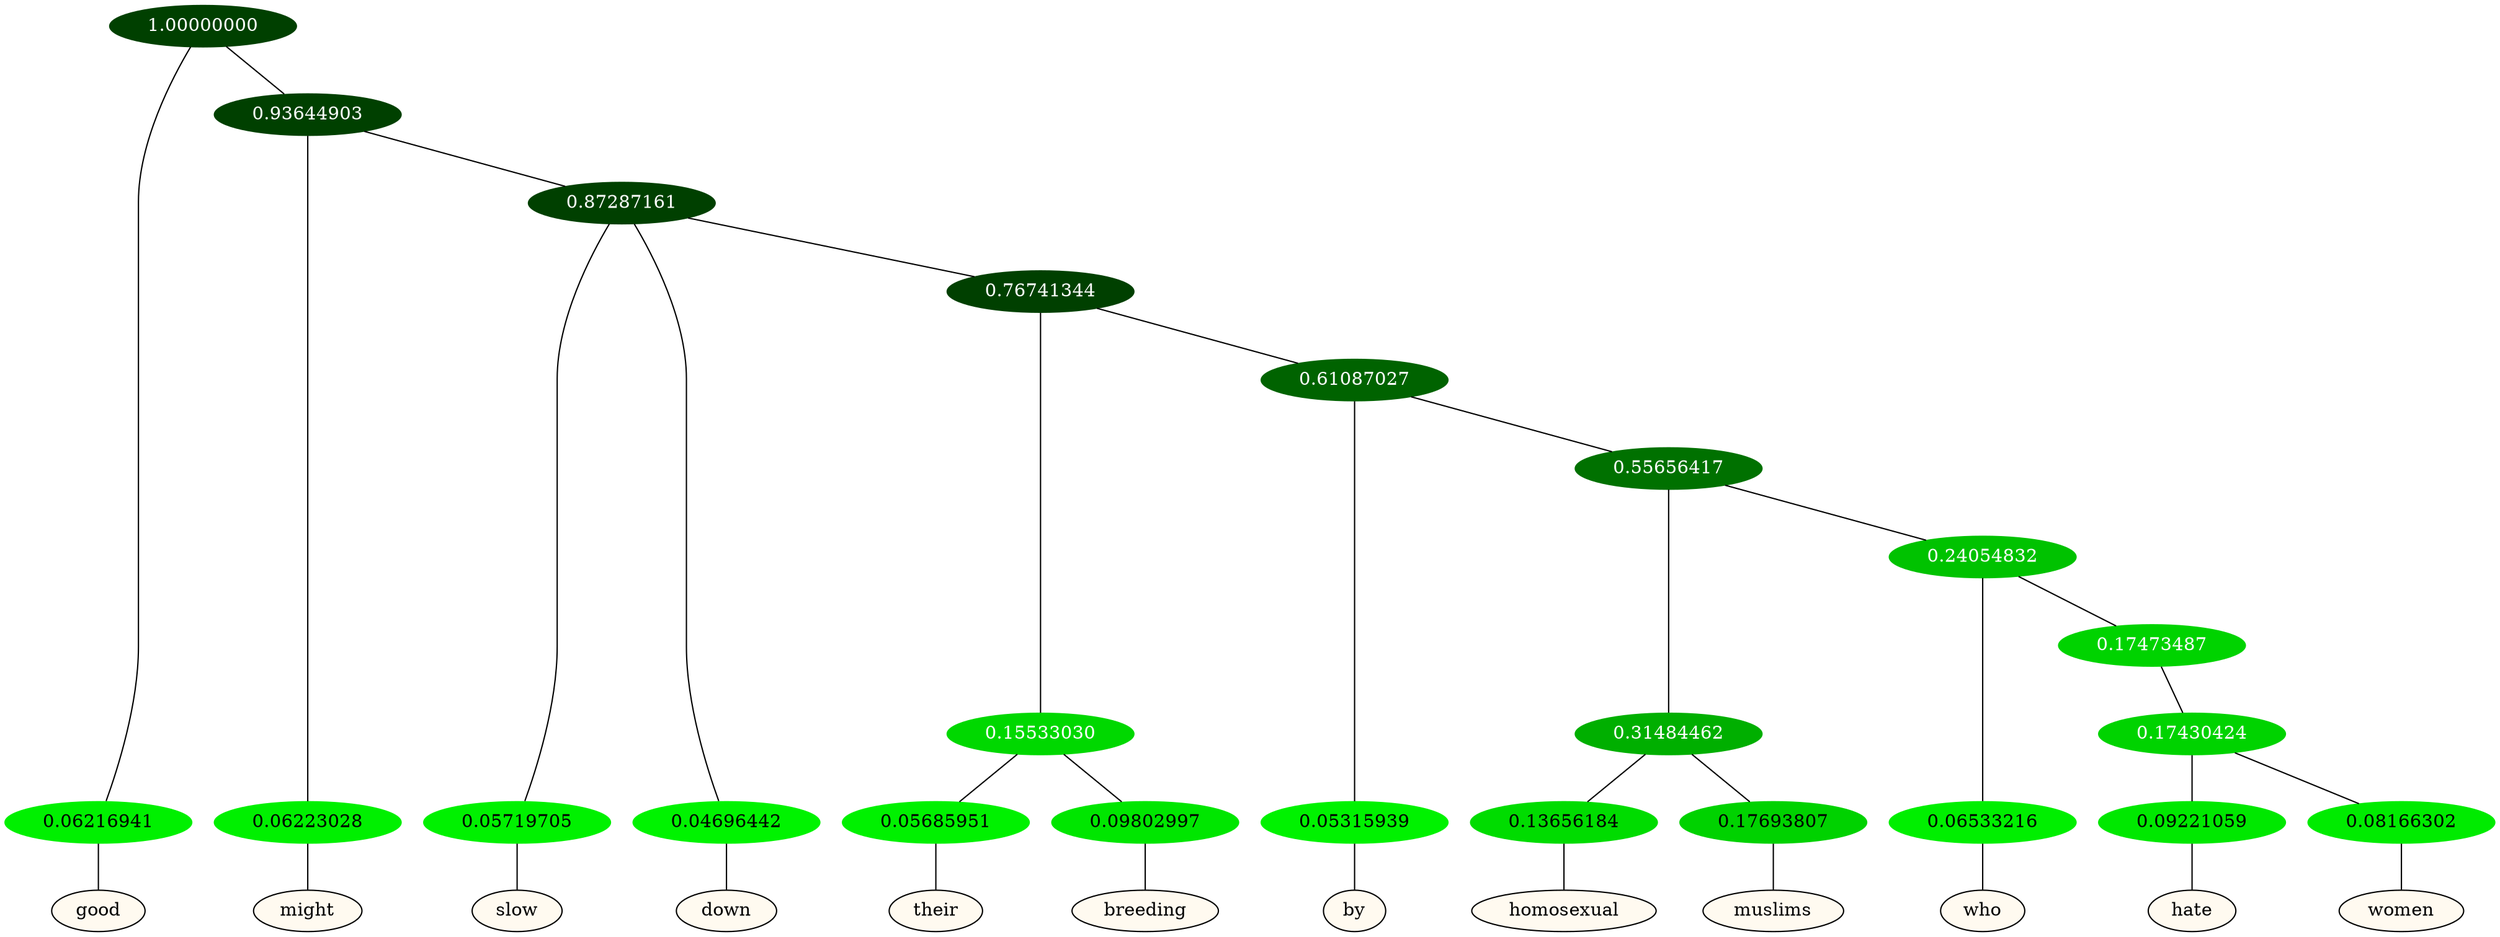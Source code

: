 graph {
	node [format=png height=0.15 nodesep=0.001 ordering=out overlap=prism overlap_scaling=0.01 ranksep=0.001 ratio=0.2 style=filled width=0.15]
	{
		rank=same
		a_w_1 [label=good color=black fillcolor=floralwhite style="filled,solid"]
		a_w_3 [label=might color=black fillcolor=floralwhite style="filled,solid"]
		a_w_5 [label=slow color=black fillcolor=floralwhite style="filled,solid"]
		a_w_6 [label=down color=black fillcolor=floralwhite style="filled,solid"]
		a_w_10 [label=their color=black fillcolor=floralwhite style="filled,solid"]
		a_w_11 [label=breeding color=black fillcolor=floralwhite style="filled,solid"]
		a_w_12 [label=by color=black fillcolor=floralwhite style="filled,solid"]
		a_w_16 [label=homosexual color=black fillcolor=floralwhite style="filled,solid"]
		a_w_17 [label=muslims color=black fillcolor=floralwhite style="filled,solid"]
		a_w_18 [label=who color=black fillcolor=floralwhite style="filled,solid"]
		a_w_21 [label=hate color=black fillcolor=floralwhite style="filled,solid"]
		a_w_22 [label=women color=black fillcolor=floralwhite style="filled,solid"]
	}
	a_n_1 -- a_w_1
	a_n_3 -- a_w_3
	a_n_5 -- a_w_5
	a_n_6 -- a_w_6
	a_n_10 -- a_w_10
	a_n_11 -- a_w_11
	a_n_12 -- a_w_12
	a_n_16 -- a_w_16
	a_n_17 -- a_w_17
	a_n_18 -- a_w_18
	a_n_21 -- a_w_21
	a_n_22 -- a_w_22
	{
		rank=same
		a_n_1 [label=0.06216941 color="0.334 1.000 0.938" fontcolor=black]
		a_n_3 [label=0.06223028 color="0.334 1.000 0.938" fontcolor=black]
		a_n_5 [label=0.05719705 color="0.334 1.000 0.943" fontcolor=black]
		a_n_6 [label=0.04696442 color="0.334 1.000 0.953" fontcolor=black]
		a_n_10 [label=0.05685951 color="0.334 1.000 0.943" fontcolor=black]
		a_n_11 [label=0.09802997 color="0.334 1.000 0.902" fontcolor=black]
		a_n_12 [label=0.05315939 color="0.334 1.000 0.947" fontcolor=black]
		a_n_16 [label=0.13656184 color="0.334 1.000 0.863" fontcolor=black]
		a_n_17 [label=0.17693807 color="0.334 1.000 0.823" fontcolor=black]
		a_n_18 [label=0.06533216 color="0.334 1.000 0.935" fontcolor=black]
		a_n_21 [label=0.09221059 color="0.334 1.000 0.908" fontcolor=black]
		a_n_22 [label=0.08166302 color="0.334 1.000 0.918" fontcolor=black]
	}
	a_n_0 [label=1.00000000 color="0.334 1.000 0.250" fontcolor=grey99]
	a_n_0 -- a_n_1
	a_n_2 [label=0.93644903 color="0.334 1.000 0.250" fontcolor=grey99]
	a_n_0 -- a_n_2
	a_n_2 -- a_n_3
	a_n_4 [label=0.87287161 color="0.334 1.000 0.250" fontcolor=grey99]
	a_n_2 -- a_n_4
	a_n_4 -- a_n_5
	a_n_4 -- a_n_6
	a_n_7 [label=0.76741344 color="0.334 1.000 0.250" fontcolor=grey99]
	a_n_4 -- a_n_7
	a_n_8 [label=0.15533030 color="0.334 1.000 0.845" fontcolor=grey99]
	a_n_7 -- a_n_8
	a_n_9 [label=0.61087027 color="0.334 1.000 0.389" fontcolor=grey99]
	a_n_7 -- a_n_9
	a_n_8 -- a_n_10
	a_n_8 -- a_n_11
	a_n_9 -- a_n_12
	a_n_13 [label=0.55656417 color="0.334 1.000 0.443" fontcolor=grey99]
	a_n_9 -- a_n_13
	a_n_14 [label=0.31484462 color="0.334 1.000 0.685" fontcolor=grey99]
	a_n_13 -- a_n_14
	a_n_15 [label=0.24054832 color="0.334 1.000 0.759" fontcolor=grey99]
	a_n_13 -- a_n_15
	a_n_14 -- a_n_16
	a_n_14 -- a_n_17
	a_n_15 -- a_n_18
	a_n_19 [label=0.17473487 color="0.334 1.000 0.825" fontcolor=grey99]
	a_n_15 -- a_n_19
	a_n_20 [label=0.17430424 color="0.334 1.000 0.826" fontcolor=grey99]
	a_n_19 -- a_n_20
	a_n_20 -- a_n_21
	a_n_20 -- a_n_22
}
